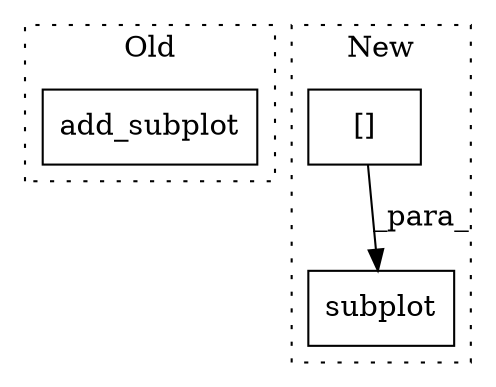 digraph G {
subgraph cluster0 {
1 [label="add_subplot" a="32" s="1425,1440" l="12,1" shape="box"];
label = "Old";
style="dotted";
}
subgraph cluster1 {
2 [label="subplot" a="32" s="1452,1502" l="8,1" shape="box"];
3 [label="[]" a="2" s="1460,1500" l="10,2" shape="box"];
label = "New";
style="dotted";
}
3 -> 2 [label="_para_"];
}
